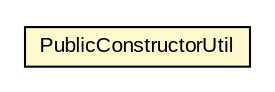 #!/usr/local/bin/dot
#
# Class diagram 
# Generated by UMLGraph version R5_6-24-gf6e263 (http://www.umlgraph.org/)
#

digraph G {
	edge [fontname="arial",fontsize=10,labelfontname="arial",labelfontsize=10];
	node [fontname="arial",fontsize=10,shape=plaintext];
	nodesep=0.25;
	ranksep=0.5;
	// net.trajano.commons.testing.test.util.PublicConstructorUtil
	c45 [label=<<table title="net.trajano.commons.testing.test.util.PublicConstructorUtil" border="0" cellborder="1" cellspacing="0" cellpadding="2" port="p" bgcolor="lemonChiffon" href="./PublicConstructorUtil.html">
		<tr><td><table border="0" cellspacing="0" cellpadding="1">
<tr><td align="center" balign="center"> PublicConstructorUtil </td></tr>
		</table></td></tr>
		</table>>, URL="./PublicConstructorUtil.html", fontname="arial", fontcolor="black", fontsize=10.0];
}


